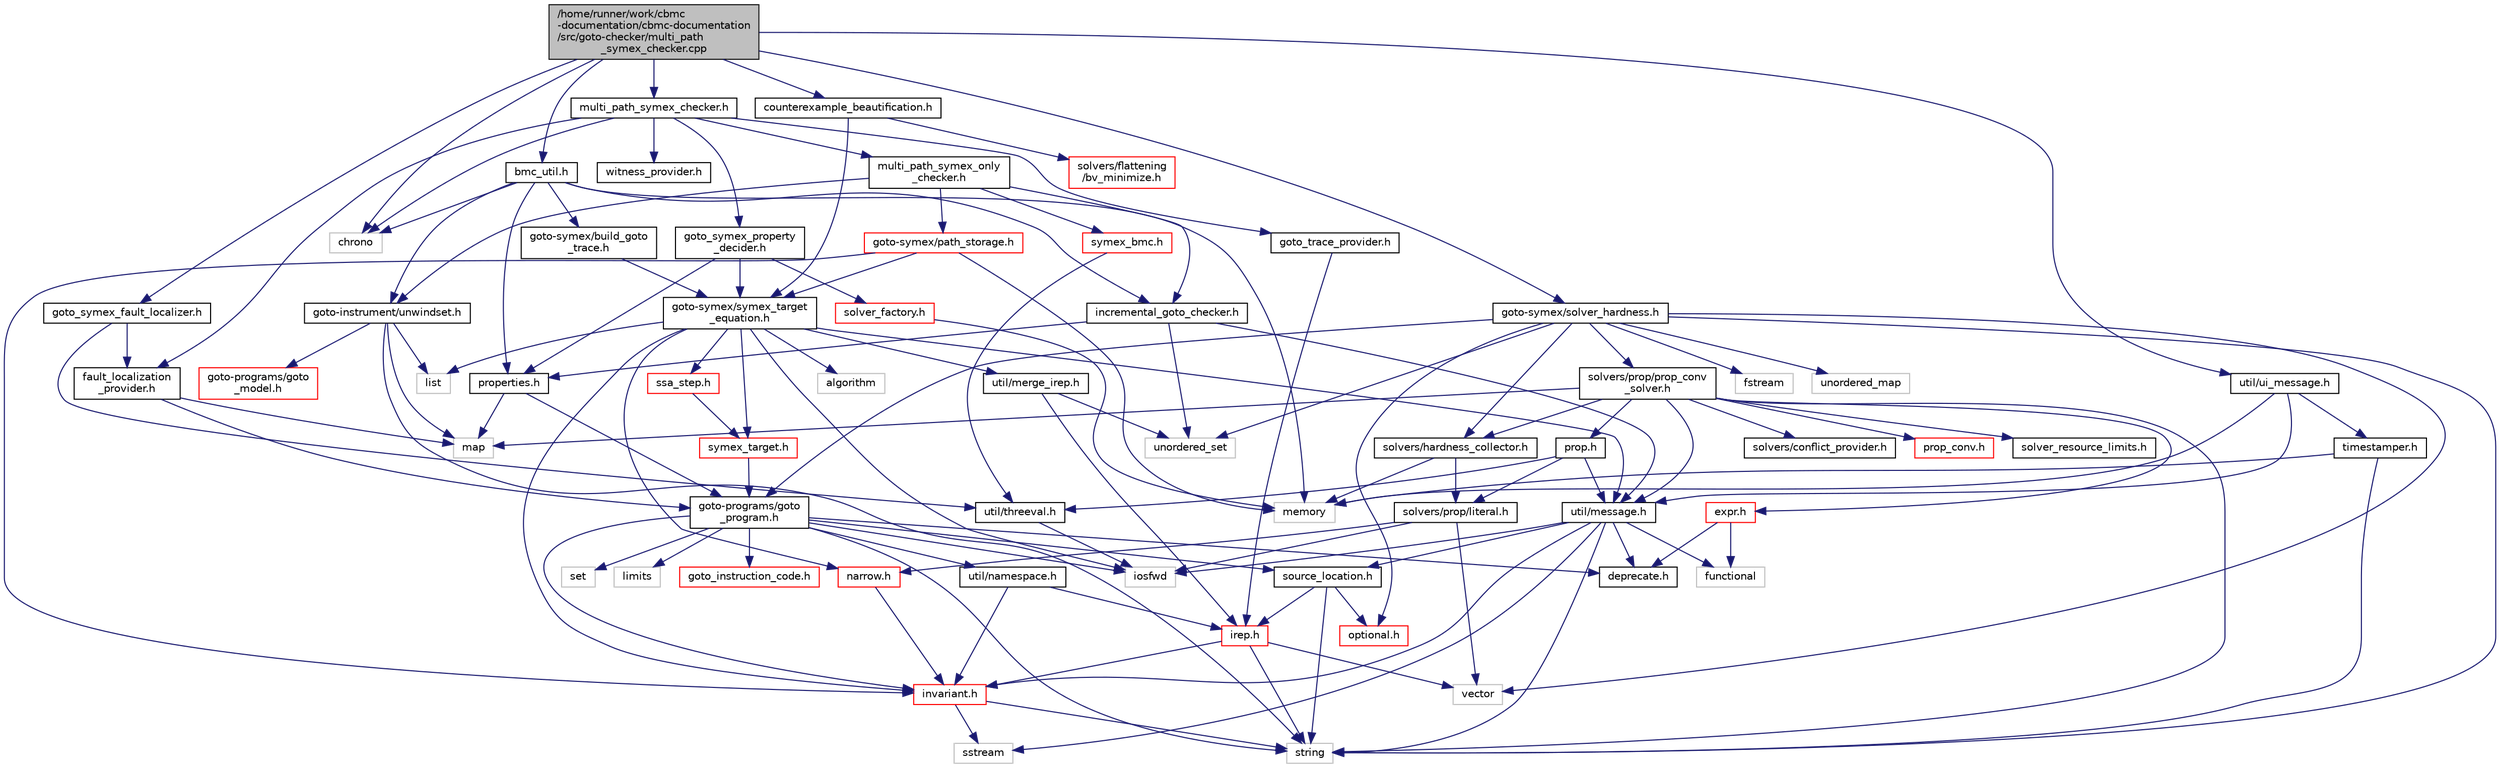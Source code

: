 digraph "/home/runner/work/cbmc-documentation/cbmc-documentation/src/goto-checker/multi_path_symex_checker.cpp"
{
 // LATEX_PDF_SIZE
  bgcolor="transparent";
  edge [fontname="Helvetica",fontsize="10",labelfontname="Helvetica",labelfontsize="10"];
  node [fontname="Helvetica",fontsize="10",shape=record];
  Node1 [label="/home/runner/work/cbmc\l-documentation/cbmc-documentation\l/src/goto-checker/multi_path\l_symex_checker.cpp",height=0.2,width=0.4,color="black", fillcolor="grey75", style="filled", fontcolor="black",tooltip=" "];
  Node1 -> Node2 [color="midnightblue",fontsize="10",style="solid",fontname="Helvetica"];
  Node2 [label="multi_path_symex_checker.h",height=0.2,width=0.4,color="black",URL="$multi__path__symex__checker_8h.html",tooltip=" "];
  Node2 -> Node3 [color="midnightblue",fontsize="10",style="solid",fontname="Helvetica"];
  Node3 [label="chrono",height=0.2,width=0.4,color="grey75",tooltip=" "];
  Node2 -> Node4 [color="midnightblue",fontsize="10",style="solid",fontname="Helvetica"];
  Node4 [label="fault_localization\l_provider.h",height=0.2,width=0.4,color="black",URL="$fault__localization__provider_8h.html",tooltip=" "];
  Node4 -> Node5 [color="midnightblue",fontsize="10",style="solid",fontname="Helvetica"];
  Node5 [label="map",height=0.2,width=0.4,color="grey75",tooltip=" "];
  Node4 -> Node6 [color="midnightblue",fontsize="10",style="solid",fontname="Helvetica"];
  Node6 [label="goto-programs/goto\l_program.h",height=0.2,width=0.4,color="black",URL="$goto__program_8h.html",tooltip=" "];
  Node6 -> Node7 [color="midnightblue",fontsize="10",style="solid",fontname="Helvetica"];
  Node7 [label="goto_instruction_code.h",height=0.2,width=0.4,color="red",URL="$goto__instruction__code_8h.html",tooltip=" "];
  Node6 -> Node27 [color="midnightblue",fontsize="10",style="solid",fontname="Helvetica"];
  Node27 [label="iosfwd",height=0.2,width=0.4,color="grey75",tooltip=" "];
  Node6 -> Node51 [color="midnightblue",fontsize="10",style="solid",fontname="Helvetica"];
  Node51 [label="set",height=0.2,width=0.4,color="grey75",tooltip=" "];
  Node6 -> Node52 [color="midnightblue",fontsize="10",style="solid",fontname="Helvetica"];
  Node52 [label="limits",height=0.2,width=0.4,color="grey75",tooltip=" "];
  Node6 -> Node17 [color="midnightblue",fontsize="10",style="solid",fontname="Helvetica"];
  Node17 [label="string",height=0.2,width=0.4,color="grey75",tooltip=" "];
  Node6 -> Node20 [color="midnightblue",fontsize="10",style="solid",fontname="Helvetica"];
  Node20 [label="deprecate.h",height=0.2,width=0.4,color="black",URL="$deprecate_8h.html",tooltip=" "];
  Node6 -> Node14 [color="midnightblue",fontsize="10",style="solid",fontname="Helvetica"];
  Node14 [label="invariant.h",height=0.2,width=0.4,color="red",URL="$src_2util_2invariant_8h.html",tooltip=" "];
  Node14 -> Node16 [color="midnightblue",fontsize="10",style="solid",fontname="Helvetica"];
  Node16 [label="sstream",height=0.2,width=0.4,color="grey75",tooltip=" "];
  Node14 -> Node17 [color="midnightblue",fontsize="10",style="solid",fontname="Helvetica"];
  Node6 -> Node53 [color="midnightblue",fontsize="10",style="solid",fontname="Helvetica"];
  Node53 [label="util/namespace.h",height=0.2,width=0.4,color="black",URL="$namespace_8h.html",tooltip=" "];
  Node53 -> Node14 [color="midnightblue",fontsize="10",style="solid",fontname="Helvetica"];
  Node53 -> Node23 [color="midnightblue",fontsize="10",style="solid",fontname="Helvetica"];
  Node23 [label="irep.h",height=0.2,width=0.4,color="red",URL="$irep_8h.html",tooltip=" "];
  Node23 -> Node17 [color="midnightblue",fontsize="10",style="solid",fontname="Helvetica"];
  Node23 -> Node24 [color="midnightblue",fontsize="10",style="solid",fontname="Helvetica"];
  Node24 [label="vector",height=0.2,width=0.4,color="grey75",tooltip=" "];
  Node23 -> Node14 [color="midnightblue",fontsize="10",style="solid",fontname="Helvetica"];
  Node6 -> Node22 [color="midnightblue",fontsize="10",style="solid",fontname="Helvetica"];
  Node22 [label="source_location.h",height=0.2,width=0.4,color="black",URL="$source__location_8h.html",tooltip=" "];
  Node22 -> Node23 [color="midnightblue",fontsize="10",style="solid",fontname="Helvetica"];
  Node22 -> Node40 [color="midnightblue",fontsize="10",style="solid",fontname="Helvetica"];
  Node40 [label="optional.h",height=0.2,width=0.4,color="red",URL="$optional_8h.html",tooltip=" "];
  Node22 -> Node17 [color="midnightblue",fontsize="10",style="solid",fontname="Helvetica"];
  Node2 -> Node54 [color="midnightblue",fontsize="10",style="solid",fontname="Helvetica"];
  Node54 [label="goto_symex_property\l_decider.h",height=0.2,width=0.4,color="black",URL="$goto__symex__property__decider_8h.html",tooltip=" "];
  Node54 -> Node55 [color="midnightblue",fontsize="10",style="solid",fontname="Helvetica"];
  Node55 [label="goto-symex/symex_target\l_equation.h",height=0.2,width=0.4,color="black",URL="$symex__target__equation_8h.html",tooltip=" "];
  Node55 -> Node37 [color="midnightblue",fontsize="10",style="solid",fontname="Helvetica"];
  Node37 [label="algorithm",height=0.2,width=0.4,color="grey75",tooltip=" "];
  Node55 -> Node27 [color="midnightblue",fontsize="10",style="solid",fontname="Helvetica"];
  Node55 -> Node31 [color="midnightblue",fontsize="10",style="solid",fontname="Helvetica"];
  Node31 [label="list",height=0.2,width=0.4,color="grey75",tooltip=" "];
  Node55 -> Node14 [color="midnightblue",fontsize="10",style="solid",fontname="Helvetica"];
  Node55 -> Node56 [color="midnightblue",fontsize="10",style="solid",fontname="Helvetica"];
  Node56 [label="util/merge_irep.h",height=0.2,width=0.4,color="black",URL="$merge__irep_8h.html",tooltip=" "];
  Node56 -> Node57 [color="midnightblue",fontsize="10",style="solid",fontname="Helvetica"];
  Node57 [label="unordered_set",height=0.2,width=0.4,color="grey75",tooltip=" "];
  Node56 -> Node23 [color="midnightblue",fontsize="10",style="solid",fontname="Helvetica"];
  Node55 -> Node58 [color="midnightblue",fontsize="10",style="solid",fontname="Helvetica"];
  Node58 [label="util/message.h",height=0.2,width=0.4,color="black",URL="$src_2util_2message_8h.html",tooltip=" "];
  Node58 -> Node13 [color="midnightblue",fontsize="10",style="solid",fontname="Helvetica"];
  Node13 [label="functional",height=0.2,width=0.4,color="grey75",tooltip=" "];
  Node58 -> Node27 [color="midnightblue",fontsize="10",style="solid",fontname="Helvetica"];
  Node58 -> Node16 [color="midnightblue",fontsize="10",style="solid",fontname="Helvetica"];
  Node58 -> Node17 [color="midnightblue",fontsize="10",style="solid",fontname="Helvetica"];
  Node58 -> Node20 [color="midnightblue",fontsize="10",style="solid",fontname="Helvetica"];
  Node58 -> Node14 [color="midnightblue",fontsize="10",style="solid",fontname="Helvetica"];
  Node58 -> Node22 [color="midnightblue",fontsize="10",style="solid",fontname="Helvetica"];
  Node55 -> Node39 [color="midnightblue",fontsize="10",style="solid",fontname="Helvetica"];
  Node39 [label="narrow.h",height=0.2,width=0.4,color="red",URL="$narrow_8h.html",tooltip=" "];
  Node39 -> Node14 [color="midnightblue",fontsize="10",style="solid",fontname="Helvetica"];
  Node55 -> Node59 [color="midnightblue",fontsize="10",style="solid",fontname="Helvetica"];
  Node59 [label="ssa_step.h",height=0.2,width=0.4,color="red",URL="$ssa__step_8h.html",tooltip=" "];
  Node59 -> Node63 [color="midnightblue",fontsize="10",style="solid",fontname="Helvetica"];
  Node63 [label="symex_target.h",height=0.2,width=0.4,color="red",URL="$symex__target_8h.html",tooltip=" "];
  Node63 -> Node6 [color="midnightblue",fontsize="10",style="solid",fontname="Helvetica"];
  Node55 -> Node63 [color="midnightblue",fontsize="10",style="solid",fontname="Helvetica"];
  Node54 -> Node69 [color="midnightblue",fontsize="10",style="solid",fontname="Helvetica"];
  Node69 [label="properties.h",height=0.2,width=0.4,color="black",URL="$properties_8h.html",tooltip=" "];
  Node69 -> Node5 [color="midnightblue",fontsize="10",style="solid",fontname="Helvetica"];
  Node69 -> Node6 [color="midnightblue",fontsize="10",style="solid",fontname="Helvetica"];
  Node54 -> Node70 [color="midnightblue",fontsize="10",style="solid",fontname="Helvetica"];
  Node70 [label="solver_factory.h",height=0.2,width=0.4,color="red",URL="$solver__factory_8h.html",tooltip=" "];
  Node70 -> Node71 [color="midnightblue",fontsize="10",style="solid",fontname="Helvetica"];
  Node71 [label="memory",height=0.2,width=0.4,color="grey75",tooltip=" "];
  Node2 -> Node86 [color="midnightblue",fontsize="10",style="solid",fontname="Helvetica"];
  Node86 [label="goto_trace_provider.h",height=0.2,width=0.4,color="black",URL="$goto__trace__provider_8h.html",tooltip=" "];
  Node86 -> Node23 [color="midnightblue",fontsize="10",style="solid",fontname="Helvetica"];
  Node2 -> Node87 [color="midnightblue",fontsize="10",style="solid",fontname="Helvetica"];
  Node87 [label="multi_path_symex_only\l_checker.h",height=0.2,width=0.4,color="black",URL="$multi__path__symex__only__checker_8h.html",tooltip=" "];
  Node87 -> Node88 [color="midnightblue",fontsize="10",style="solid",fontname="Helvetica"];
  Node88 [label="incremental_goto_checker.h",height=0.2,width=0.4,color="black",URL="$incremental__goto__checker_8h.html",tooltip=" "];
  Node88 -> Node57 [color="midnightblue",fontsize="10",style="solid",fontname="Helvetica"];
  Node88 -> Node69 [color="midnightblue",fontsize="10",style="solid",fontname="Helvetica"];
  Node88 -> Node58 [color="midnightblue",fontsize="10",style="solid",fontname="Helvetica"];
  Node87 -> Node89 [color="midnightblue",fontsize="10",style="solid",fontname="Helvetica"];
  Node89 [label="goto-symex/path_storage.h",height=0.2,width=0.4,color="red",URL="$path__storage_8h.html",tooltip="Storage of symbolic execution paths to resume."];
  Node89 -> Node14 [color="midnightblue",fontsize="10",style="solid",fontname="Helvetica"];
  Node89 -> Node71 [color="midnightblue",fontsize="10",style="solid",fontname="Helvetica"];
  Node89 -> Node55 [color="midnightblue",fontsize="10",style="solid",fontname="Helvetica"];
  Node87 -> Node130 [color="midnightblue",fontsize="10",style="solid",fontname="Helvetica"];
  Node130 [label="goto-instrument/unwindset.h",height=0.2,width=0.4,color="black",URL="$unwindset_8h.html",tooltip=" "];
  Node130 -> Node121 [color="midnightblue",fontsize="10",style="solid",fontname="Helvetica"];
  Node121 [label="goto-programs/goto\l_model.h",height=0.2,width=0.4,color="red",URL="$goto__model_8h.html",tooltip=" "];
  Node130 -> Node31 [color="midnightblue",fontsize="10",style="solid",fontname="Helvetica"];
  Node130 -> Node5 [color="midnightblue",fontsize="10",style="solid",fontname="Helvetica"];
  Node130 -> Node17 [color="midnightblue",fontsize="10",style="solid",fontname="Helvetica"];
  Node87 -> Node131 [color="midnightblue",fontsize="10",style="solid",fontname="Helvetica"];
  Node131 [label="symex_bmc.h",height=0.2,width=0.4,color="red",URL="$symex__bmc_8h.html",tooltip=" "];
  Node131 -> Node76 [color="midnightblue",fontsize="10",style="solid",fontname="Helvetica"];
  Node76 [label="util/threeval.h",height=0.2,width=0.4,color="black",URL="$threeval_8h.html",tooltip=" "];
  Node76 -> Node27 [color="midnightblue",fontsize="10",style="solid",fontname="Helvetica"];
  Node2 -> Node138 [color="midnightblue",fontsize="10",style="solid",fontname="Helvetica"];
  Node138 [label="witness_provider.h",height=0.2,width=0.4,color="black",URL="$witness__provider_8h.html",tooltip=" "];
  Node1 -> Node3 [color="midnightblue",fontsize="10",style="solid",fontname="Helvetica"];
  Node1 -> Node139 [color="midnightblue",fontsize="10",style="solid",fontname="Helvetica"];
  Node139 [label="util/ui_message.h",height=0.2,width=0.4,color="black",URL="$ui__message_8h.html",tooltip=" "];
  Node139 -> Node71 [color="midnightblue",fontsize="10",style="solid",fontname="Helvetica"];
  Node139 -> Node58 [color="midnightblue",fontsize="10",style="solid",fontname="Helvetica"];
  Node139 -> Node140 [color="midnightblue",fontsize="10",style="solid",fontname="Helvetica"];
  Node140 [label="timestamper.h",height=0.2,width=0.4,color="black",URL="$timestamper_8h.html",tooltip="Emit timestamps."];
  Node140 -> Node71 [color="midnightblue",fontsize="10",style="solid",fontname="Helvetica"];
  Node140 -> Node17 [color="midnightblue",fontsize="10",style="solid",fontname="Helvetica"];
  Node1 -> Node141 [color="midnightblue",fontsize="10",style="solid",fontname="Helvetica"];
  Node141 [label="goto-symex/solver_hardness.h",height=0.2,width=0.4,color="black",URL="$solver__hardness_8h.html",tooltip=" "];
  Node141 -> Node142 [color="midnightblue",fontsize="10",style="solid",fontname="Helvetica"];
  Node142 [label="solvers/hardness_collector.h",height=0.2,width=0.4,color="black",URL="$hardness__collector_8h.html",tooltip=" "];
  Node142 -> Node81 [color="midnightblue",fontsize="10",style="solid",fontname="Helvetica"];
  Node81 [label="solvers/prop/literal.h",height=0.2,width=0.4,color="black",URL="$literal_8h.html",tooltip=" "];
  Node81 -> Node27 [color="midnightblue",fontsize="10",style="solid",fontname="Helvetica"];
  Node81 -> Node39 [color="midnightblue",fontsize="10",style="solid",fontname="Helvetica"];
  Node81 -> Node24 [color="midnightblue",fontsize="10",style="solid",fontname="Helvetica"];
  Node142 -> Node71 [color="midnightblue",fontsize="10",style="solid",fontname="Helvetica"];
  Node141 -> Node143 [color="midnightblue",fontsize="10",style="solid",fontname="Helvetica"];
  Node143 [label="solvers/prop/prop_conv\l_solver.h",height=0.2,width=0.4,color="black",URL="$prop__conv__solver_8h.html",tooltip=" "];
  Node143 -> Node5 [color="midnightblue",fontsize="10",style="solid",fontname="Helvetica"];
  Node143 -> Node17 [color="midnightblue",fontsize="10",style="solid",fontname="Helvetica"];
  Node143 -> Node18 [color="midnightblue",fontsize="10",style="solid",fontname="Helvetica"];
  Node18 [label="expr.h",height=0.2,width=0.4,color="red",URL="$expr_8h.html",tooltip=" "];
  Node18 -> Node20 [color="midnightblue",fontsize="10",style="solid",fontname="Helvetica"];
  Node18 -> Node13 [color="midnightblue",fontsize="10",style="solid",fontname="Helvetica"];
  Node143 -> Node58 [color="midnightblue",fontsize="10",style="solid",fontname="Helvetica"];
  Node143 -> Node144 [color="midnightblue",fontsize="10",style="solid",fontname="Helvetica"];
  Node144 [label="solvers/conflict_provider.h",height=0.2,width=0.4,color="black",URL="$conflict__provider_8h.html",tooltip=" "];
  Node143 -> Node142 [color="midnightblue",fontsize="10",style="solid",fontname="Helvetica"];
  Node143 -> Node145 [color="midnightblue",fontsize="10",style="solid",fontname="Helvetica"];
  Node145 [label="prop.h",height=0.2,width=0.4,color="black",URL="$prop_8h.html",tooltip=" "];
  Node145 -> Node58 [color="midnightblue",fontsize="10",style="solid",fontname="Helvetica"];
  Node145 -> Node76 [color="midnightblue",fontsize="10",style="solid",fontname="Helvetica"];
  Node145 -> Node81 [color="midnightblue",fontsize="10",style="solid",fontname="Helvetica"];
  Node143 -> Node146 [color="midnightblue",fontsize="10",style="solid",fontname="Helvetica"];
  Node146 [label="prop_conv.h",height=0.2,width=0.4,color="red",URL="$prop__conv_8h.html",tooltip=" "];
  Node143 -> Node147 [color="midnightblue",fontsize="10",style="solid",fontname="Helvetica"];
  Node147 [label="solver_resource_limits.h",height=0.2,width=0.4,color="black",URL="$solver__resource__limits_8h.html",tooltip=" "];
  Node141 -> Node85 [color="midnightblue",fontsize="10",style="solid",fontname="Helvetica"];
  Node85 [label="fstream",height=0.2,width=0.4,color="grey75",tooltip=" "];
  Node141 -> Node17 [color="midnightblue",fontsize="10",style="solid",fontname="Helvetica"];
  Node141 -> Node32 [color="midnightblue",fontsize="10",style="solid",fontname="Helvetica"];
  Node32 [label="unordered_map",height=0.2,width=0.4,color="grey75",tooltip=" "];
  Node141 -> Node57 [color="midnightblue",fontsize="10",style="solid",fontname="Helvetica"];
  Node141 -> Node24 [color="midnightblue",fontsize="10",style="solid",fontname="Helvetica"];
  Node141 -> Node6 [color="midnightblue",fontsize="10",style="solid",fontname="Helvetica"];
  Node141 -> Node40 [color="midnightblue",fontsize="10",style="solid",fontname="Helvetica"];
  Node1 -> Node148 [color="midnightblue",fontsize="10",style="solid",fontname="Helvetica"];
  Node148 [label="bmc_util.h",height=0.2,width=0.4,color="black",URL="$bmc__util_8h.html",tooltip=" "];
  Node148 -> Node3 [color="midnightblue",fontsize="10",style="solid",fontname="Helvetica"];
  Node148 -> Node71 [color="midnightblue",fontsize="10",style="solid",fontname="Helvetica"];
  Node148 -> Node149 [color="midnightblue",fontsize="10",style="solid",fontname="Helvetica"];
  Node149 [label="goto-symex/build_goto\l_trace.h",height=0.2,width=0.4,color="black",URL="$build__goto__trace_8h.html",tooltip=" "];
  Node149 -> Node55 [color="midnightblue",fontsize="10",style="solid",fontname="Helvetica"];
  Node148 -> Node130 [color="midnightblue",fontsize="10",style="solid",fontname="Helvetica"];
  Node148 -> Node88 [color="midnightblue",fontsize="10",style="solid",fontname="Helvetica"];
  Node148 -> Node69 [color="midnightblue",fontsize="10",style="solid",fontname="Helvetica"];
  Node1 -> Node150 [color="midnightblue",fontsize="10",style="solid",fontname="Helvetica"];
  Node150 [label="counterexample_beautification.h",height=0.2,width=0.4,color="black",URL="$counterexample__beautification_8h.html",tooltip=" "];
  Node150 -> Node55 [color="midnightblue",fontsize="10",style="solid",fontname="Helvetica"];
  Node150 -> Node151 [color="midnightblue",fontsize="10",style="solid",fontname="Helvetica"];
  Node151 [label="solvers/flattening\l/bv_minimize.h",height=0.2,width=0.4,color="red",URL="$bv__minimize_8h.html",tooltip=" "];
  Node1 -> Node164 [color="midnightblue",fontsize="10",style="solid",fontname="Helvetica"];
  Node164 [label="goto_symex_fault_localizer.h",height=0.2,width=0.4,color="black",URL="$goto__symex__fault__localizer_8h.html",tooltip=" "];
  Node164 -> Node76 [color="midnightblue",fontsize="10",style="solid",fontname="Helvetica"];
  Node164 -> Node4 [color="midnightblue",fontsize="10",style="solid",fontname="Helvetica"];
}
